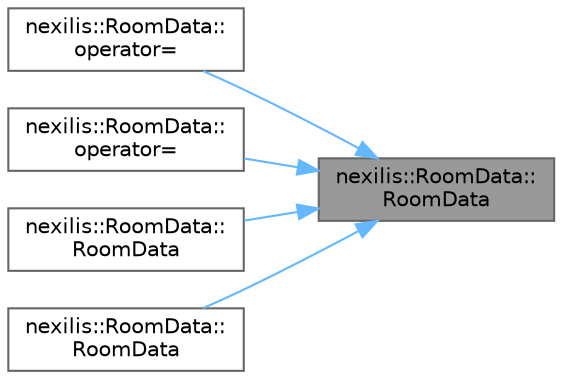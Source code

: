digraph "nexilis::RoomData::RoomData"
{
 // LATEX_PDF_SIZE
  bgcolor="transparent";
  edge [fontname=Helvetica,fontsize=10,labelfontname=Helvetica,labelfontsize=10];
  node [fontname=Helvetica,fontsize=10,shape=box,height=0.2,width=0.4];
  rankdir="RL";
  Node1 [id="Node000001",label="nexilis::RoomData::\lRoomData",height=0.2,width=0.4,color="gray40", fillcolor="grey60", style="filled", fontcolor="black",tooltip=" "];
  Node1 -> Node2 [id="edge1_Node000001_Node000002",dir="back",color="steelblue1",style="solid",tooltip=" "];
  Node2 [id="Node000002",label="nexilis::RoomData::\loperator=",height=0.2,width=0.4,color="grey40", fillcolor="white", style="filled",URL="$de/d38/classnexilis_1_1RoomData.html#aa79157891a5c9fd1c3a164c4f7f3c4f1",tooltip="Copy assignment operator."];
  Node1 -> Node3 [id="edge2_Node000001_Node000003",dir="back",color="steelblue1",style="solid",tooltip=" "];
  Node3 [id="Node000003",label="nexilis::RoomData::\loperator=",height=0.2,width=0.4,color="grey40", fillcolor="white", style="filled",URL="$de/d38/classnexilis_1_1RoomData.html#a4d5d7b8a3530480b91da16f067c5b717",tooltip="Move assignment operator."];
  Node1 -> Node4 [id="edge3_Node000001_Node000004",dir="back",color="steelblue1",style="solid",tooltip=" "];
  Node4 [id="Node000004",label="nexilis::RoomData::\lRoomData",height=0.2,width=0.4,color="grey40", fillcolor="white", style="filled",URL="$de/d38/classnexilis_1_1RoomData.html#a7ac741bea47f3a1461458ae439ee5db6",tooltip="Copy constructor."];
  Node1 -> Node5 [id="edge4_Node000001_Node000005",dir="back",color="steelblue1",style="solid",tooltip=" "];
  Node5 [id="Node000005",label="nexilis::RoomData::\lRoomData",height=0.2,width=0.4,color="grey40", fillcolor="white", style="filled",URL="$de/d38/classnexilis_1_1RoomData.html#a36c2a9c8114064ab298253cb2d35d762",tooltip="Move constructor."];
}
